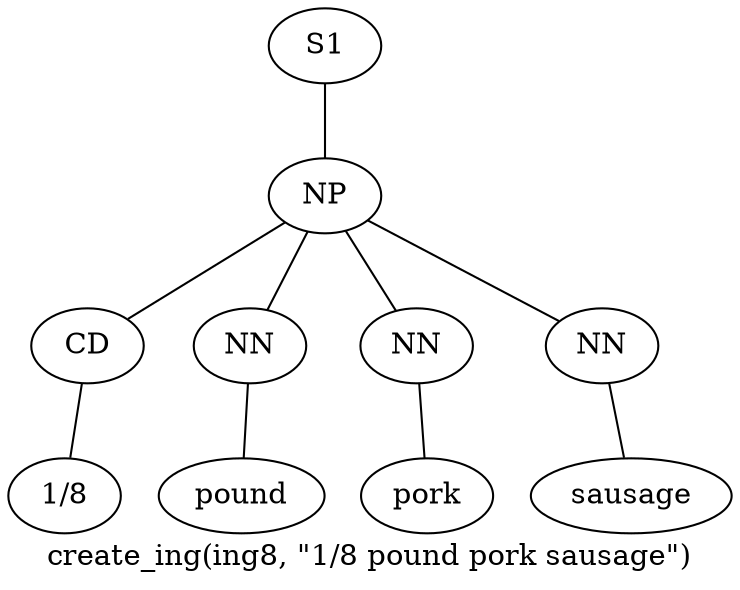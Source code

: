 graph SyntaxGraph {
	label = "create_ing(ing8, \"1/8 pound pork sausage\")";
	Node0 [label="S1"];
	Node1 [label="NP"];
	Node2 [label="CD"];
	Node3 [label="1/8"];
	Node4 [label="NN"];
	Node5 [label="pound"];
	Node6 [label="NN"];
	Node7 [label="pork"];
	Node8 [label="NN"];
	Node9 [label="sausage"];

	Node0 -- Node1;
	Node1 -- Node2;
	Node1 -- Node4;
	Node1 -- Node6;
	Node1 -- Node8;
	Node2 -- Node3;
	Node4 -- Node5;
	Node6 -- Node7;
	Node8 -- Node9;
}
